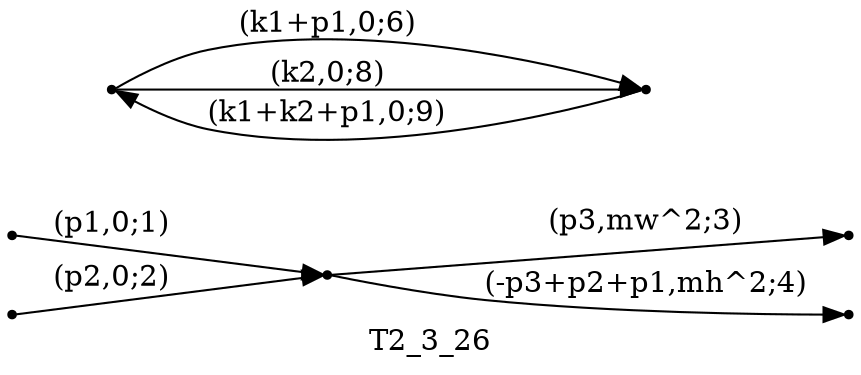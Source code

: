 digraph T2_3_26 {
  label="T2_3_26";
  rankdir="LR";
  subgraph edges {
    -1 -> 2 [label="(p1,0;1)"];
    -2 -> 2 [label="(p2,0;2)"];
    2 -> -3 [label="(p3,mw^2;3)"];
    2 -> -4 [label="(-p3+p2+p1,mh^2;4)"];
    3 -> 1 [label="(k1+p1,0;6)"];
    3 -> 1 [label="(k2,0;8)"];
    1 -> 3 [label="(k1+k2+p1,0;9)"];
  }
  subgraph incoming { rank="source"; -1; -2; }
  subgraph outgoing { rank="sink"; -3; -4; }
-4 [shape=point];
-3 [shape=point];
-2 [shape=point];
-1 [shape=point];
1 [shape=point];
2 [shape=point];
3 [shape=point];
}

